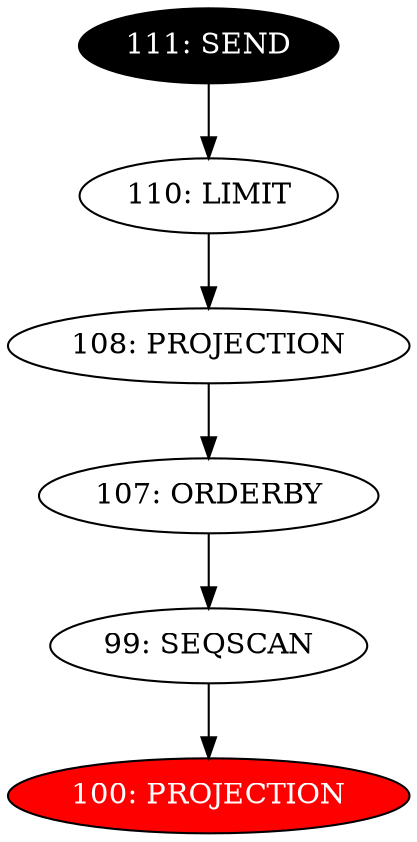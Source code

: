 digraph name {
99 [label="99: SEQSCAN" ];
99 -> 100;
100 [label="100: PROJECTION" fontcolor="white" style="filled" fillcolor="red"];
107 [label="107: ORDERBY" ];
107 -> 99;
108 [label="108: PROJECTION" ];
108 -> 107;
110 [label="110: LIMIT" ];
110 -> 108;
111 [label="111: SEND" fontcolor="white" style="filled" fillcolor="black"];
111 -> 110;

}

